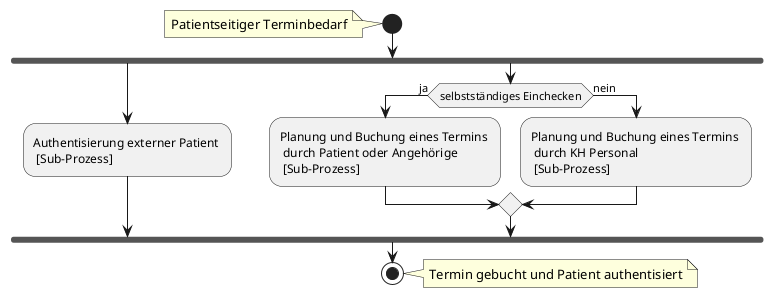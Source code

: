 @startuml

|Patient|

start
note
    Patientseitiger Terminbedarf
end note
fork

:Authentisierung externer Patient \n [Sub-Prozess] ;

fork again
if (selbstständiges Einchecken) then (ja)

:Planung und Buchung eines Termins \n durch Patient oder Angehörige \n [Sub-Prozess];
else (nein)
:Planung und Buchung eines Termins \n durch KH Personal \n [Sub-Prozess] ;
endif
end fork

stop
note right
    Termin gebucht und Patient authentisiert
end note
@enduml